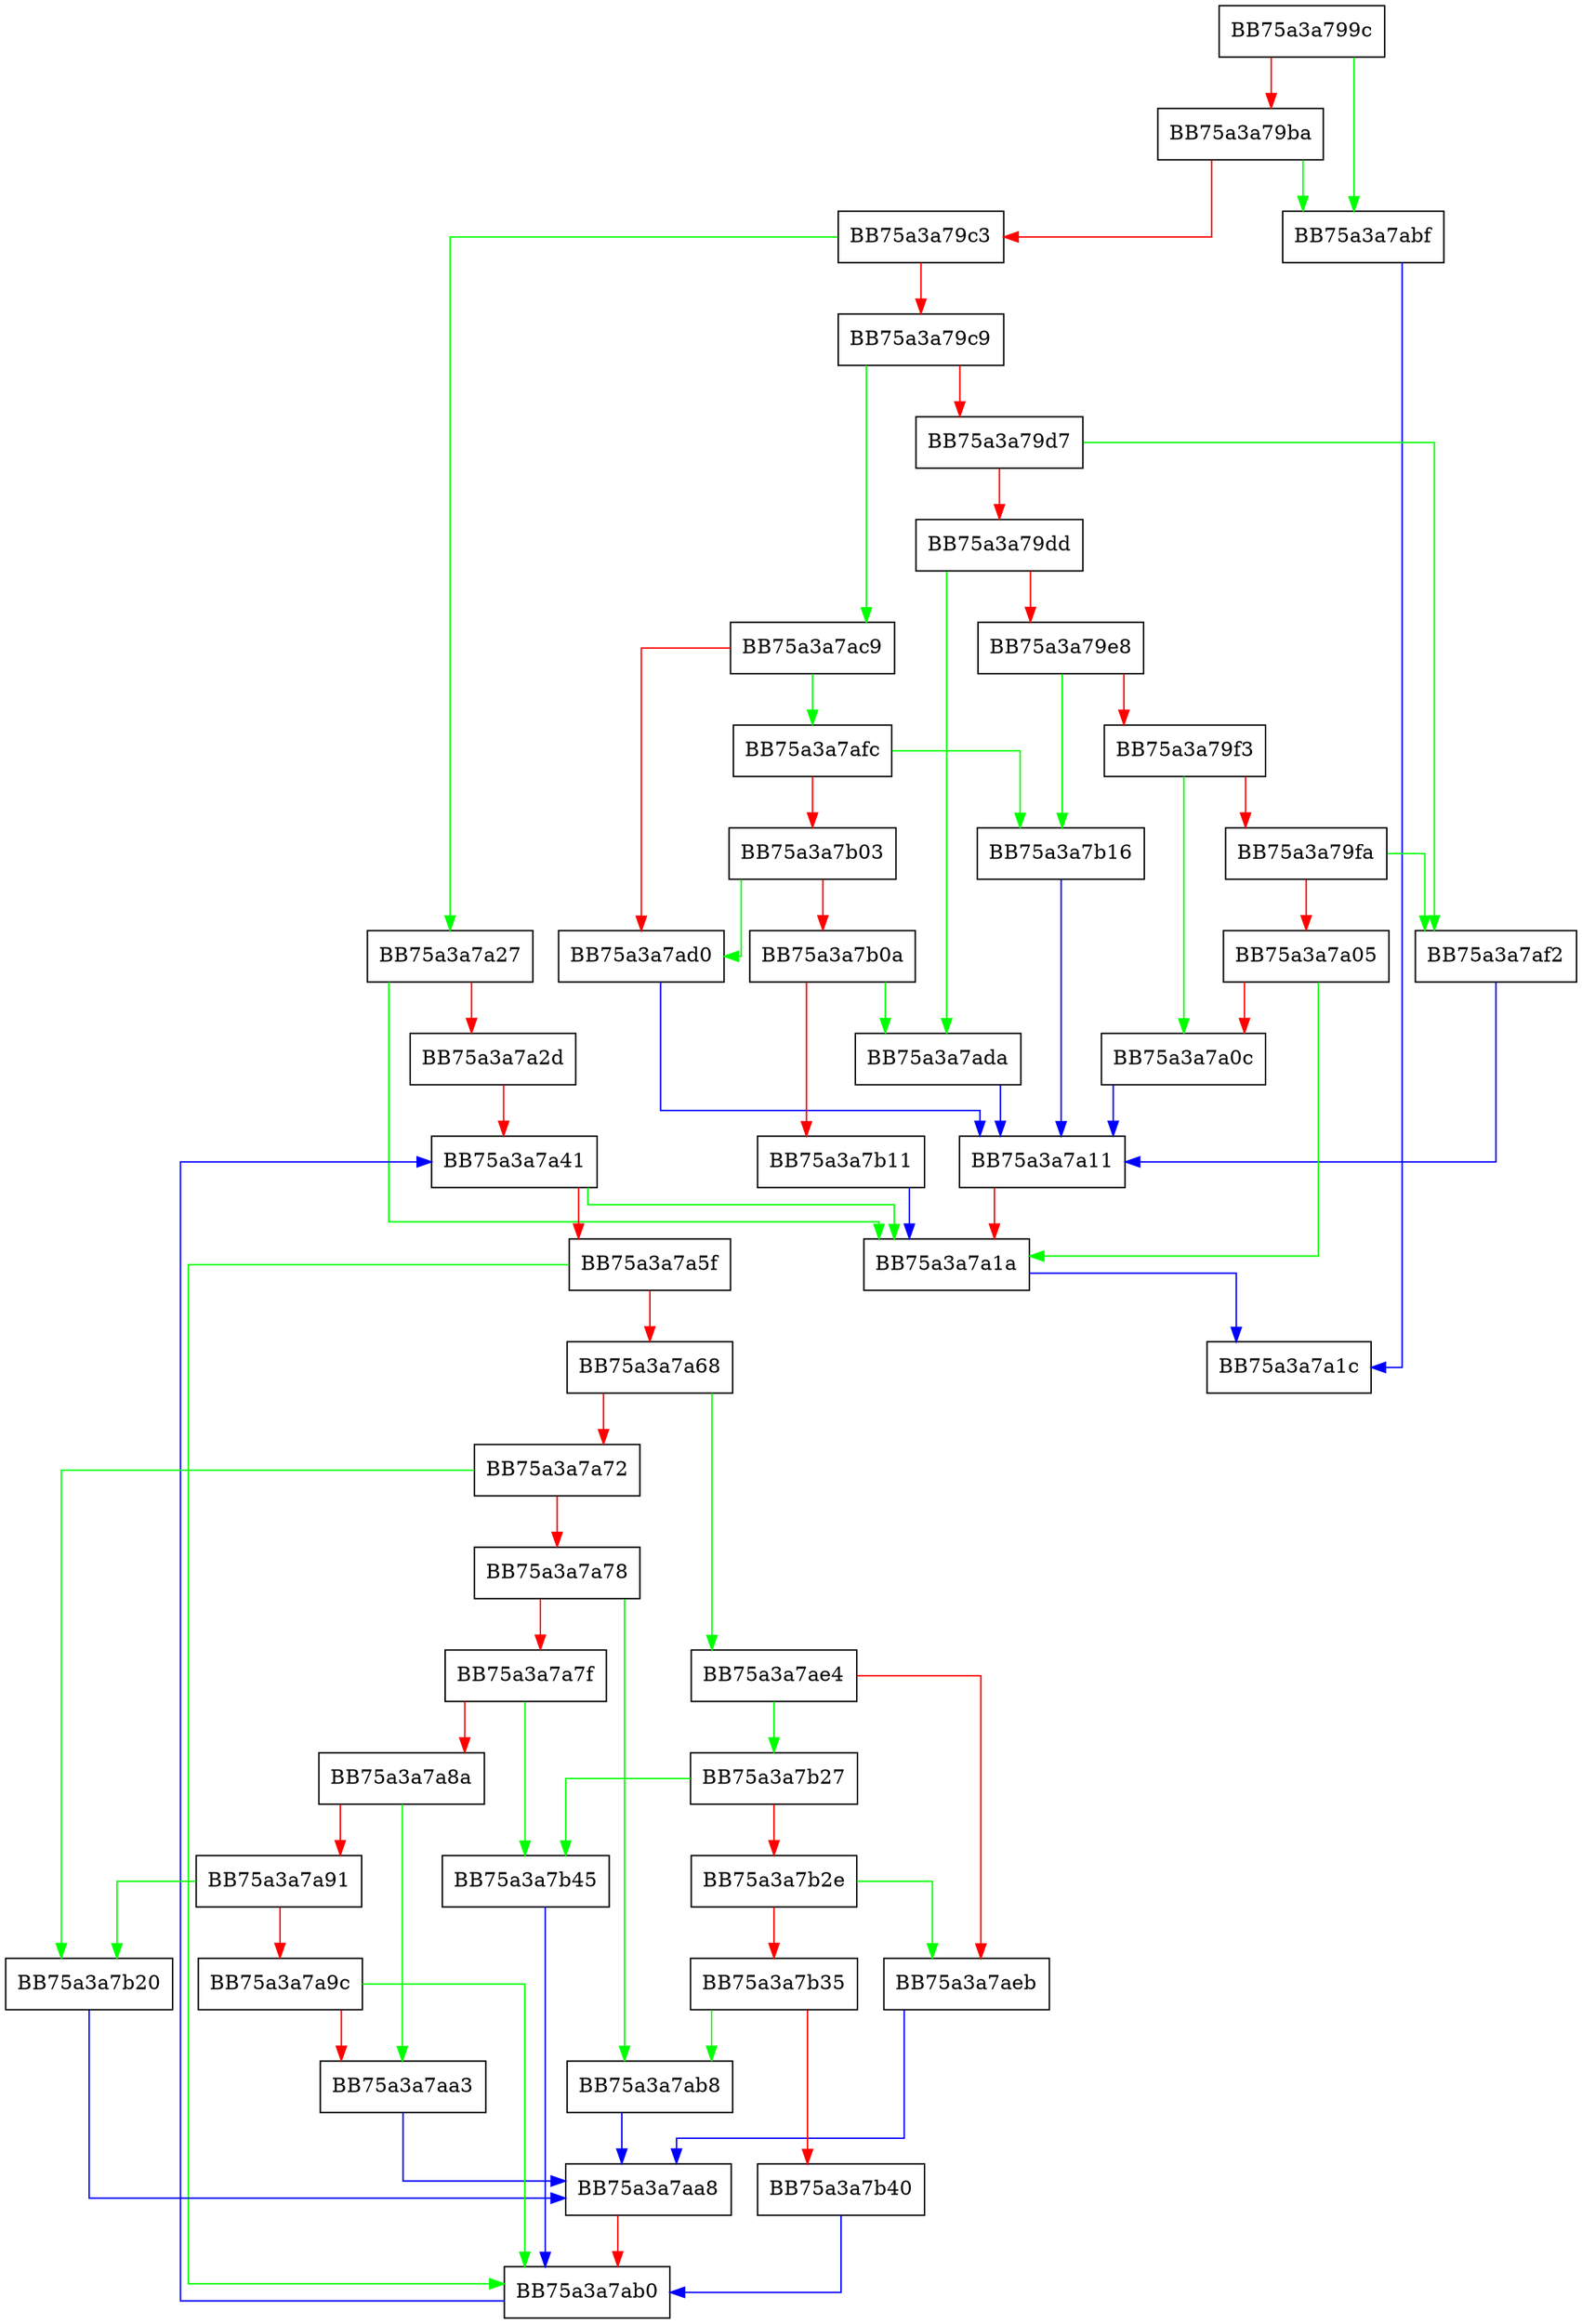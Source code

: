 digraph handleFilters {
  node [shape="box"];
  graph [splines=ortho];
  BB75a3a799c -> BB75a3a7abf [color="green"];
  BB75a3a799c -> BB75a3a79ba [color="red"];
  BB75a3a79ba -> BB75a3a7abf [color="green"];
  BB75a3a79ba -> BB75a3a79c3 [color="red"];
  BB75a3a79c3 -> BB75a3a7a27 [color="green"];
  BB75a3a79c3 -> BB75a3a79c9 [color="red"];
  BB75a3a79c9 -> BB75a3a7ac9 [color="green"];
  BB75a3a79c9 -> BB75a3a79d7 [color="red"];
  BB75a3a79d7 -> BB75a3a7af2 [color="green"];
  BB75a3a79d7 -> BB75a3a79dd [color="red"];
  BB75a3a79dd -> BB75a3a7ada [color="green"];
  BB75a3a79dd -> BB75a3a79e8 [color="red"];
  BB75a3a79e8 -> BB75a3a7b16 [color="green"];
  BB75a3a79e8 -> BB75a3a79f3 [color="red"];
  BB75a3a79f3 -> BB75a3a7a0c [color="green"];
  BB75a3a79f3 -> BB75a3a79fa [color="red"];
  BB75a3a79fa -> BB75a3a7af2 [color="green"];
  BB75a3a79fa -> BB75a3a7a05 [color="red"];
  BB75a3a7a05 -> BB75a3a7a1a [color="green"];
  BB75a3a7a05 -> BB75a3a7a0c [color="red"];
  BB75a3a7a0c -> BB75a3a7a11 [color="blue"];
  BB75a3a7a11 -> BB75a3a7a1a [color="red"];
  BB75a3a7a1a -> BB75a3a7a1c [color="blue"];
  BB75a3a7a27 -> BB75a3a7a1a [color="green"];
  BB75a3a7a27 -> BB75a3a7a2d [color="red"];
  BB75a3a7a2d -> BB75a3a7a41 [color="red"];
  BB75a3a7a41 -> BB75a3a7a1a [color="green"];
  BB75a3a7a41 -> BB75a3a7a5f [color="red"];
  BB75a3a7a5f -> BB75a3a7ab0 [color="green"];
  BB75a3a7a5f -> BB75a3a7a68 [color="red"];
  BB75a3a7a68 -> BB75a3a7ae4 [color="green"];
  BB75a3a7a68 -> BB75a3a7a72 [color="red"];
  BB75a3a7a72 -> BB75a3a7b20 [color="green"];
  BB75a3a7a72 -> BB75a3a7a78 [color="red"];
  BB75a3a7a78 -> BB75a3a7ab8 [color="green"];
  BB75a3a7a78 -> BB75a3a7a7f [color="red"];
  BB75a3a7a7f -> BB75a3a7b45 [color="green"];
  BB75a3a7a7f -> BB75a3a7a8a [color="red"];
  BB75a3a7a8a -> BB75a3a7aa3 [color="green"];
  BB75a3a7a8a -> BB75a3a7a91 [color="red"];
  BB75a3a7a91 -> BB75a3a7b20 [color="green"];
  BB75a3a7a91 -> BB75a3a7a9c [color="red"];
  BB75a3a7a9c -> BB75a3a7ab0 [color="green"];
  BB75a3a7a9c -> BB75a3a7aa3 [color="red"];
  BB75a3a7aa3 -> BB75a3a7aa8 [color="blue"];
  BB75a3a7aa8 -> BB75a3a7ab0 [color="red"];
  BB75a3a7ab0 -> BB75a3a7a41 [color="blue"];
  BB75a3a7ab8 -> BB75a3a7aa8 [color="blue"];
  BB75a3a7abf -> BB75a3a7a1c [color="blue"];
  BB75a3a7ac9 -> BB75a3a7afc [color="green"];
  BB75a3a7ac9 -> BB75a3a7ad0 [color="red"];
  BB75a3a7ad0 -> BB75a3a7a11 [color="blue"];
  BB75a3a7ada -> BB75a3a7a11 [color="blue"];
  BB75a3a7ae4 -> BB75a3a7b27 [color="green"];
  BB75a3a7ae4 -> BB75a3a7aeb [color="red"];
  BB75a3a7aeb -> BB75a3a7aa8 [color="blue"];
  BB75a3a7af2 -> BB75a3a7a11 [color="blue"];
  BB75a3a7afc -> BB75a3a7b16 [color="green"];
  BB75a3a7afc -> BB75a3a7b03 [color="red"];
  BB75a3a7b03 -> BB75a3a7ad0 [color="green"];
  BB75a3a7b03 -> BB75a3a7b0a [color="red"];
  BB75a3a7b0a -> BB75a3a7ada [color="green"];
  BB75a3a7b0a -> BB75a3a7b11 [color="red"];
  BB75a3a7b11 -> BB75a3a7a1a [color="blue"];
  BB75a3a7b16 -> BB75a3a7a11 [color="blue"];
  BB75a3a7b20 -> BB75a3a7aa8 [color="blue"];
  BB75a3a7b27 -> BB75a3a7b45 [color="green"];
  BB75a3a7b27 -> BB75a3a7b2e [color="red"];
  BB75a3a7b2e -> BB75a3a7aeb [color="green"];
  BB75a3a7b2e -> BB75a3a7b35 [color="red"];
  BB75a3a7b35 -> BB75a3a7ab8 [color="green"];
  BB75a3a7b35 -> BB75a3a7b40 [color="red"];
  BB75a3a7b40 -> BB75a3a7ab0 [color="blue"];
  BB75a3a7b45 -> BB75a3a7ab0 [color="blue"];
}